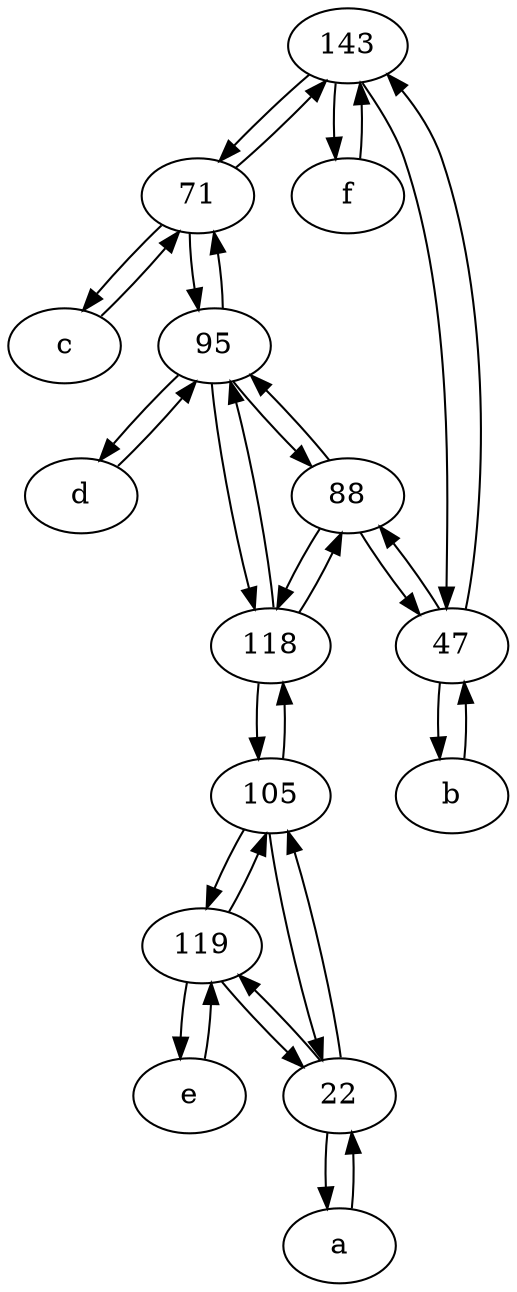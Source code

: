 digraph  {
	143;
	119;
	105;
	95;
	88;
	71;
	e [pos="30,50!"];
	d [pos="20,30!"];
	f [pos="15,45!"];
	c [pos="20,10!"];
	118;
	b [pos="50,20!"];
	22;
	a [pos="40,10!"];
	47;
	71 -> 143;
	71 -> c;
	71 -> 95;
	119 -> e;
	95 -> 71;
	22 -> 105;
	105 -> 119;
	143 -> 71;
	105 -> 118;
	47 -> 143;
	d -> 95;
	105 -> 22;
	119 -> 105;
	143 -> f;
	f -> 143;
	b -> 47;
	e -> 119;
	118 -> 105;
	a -> 22;
	95 -> d;
	22 -> a;
	47 -> 88;
	88 -> 95;
	88 -> 118;
	47 -> b;
	95 -> 88;
	118 -> 88;
	22 -> 119;
	88 -> 47;
	119 -> 22;
	143 -> 47;
	95 -> 118;
	c -> 71;
	118 -> 95;

	}